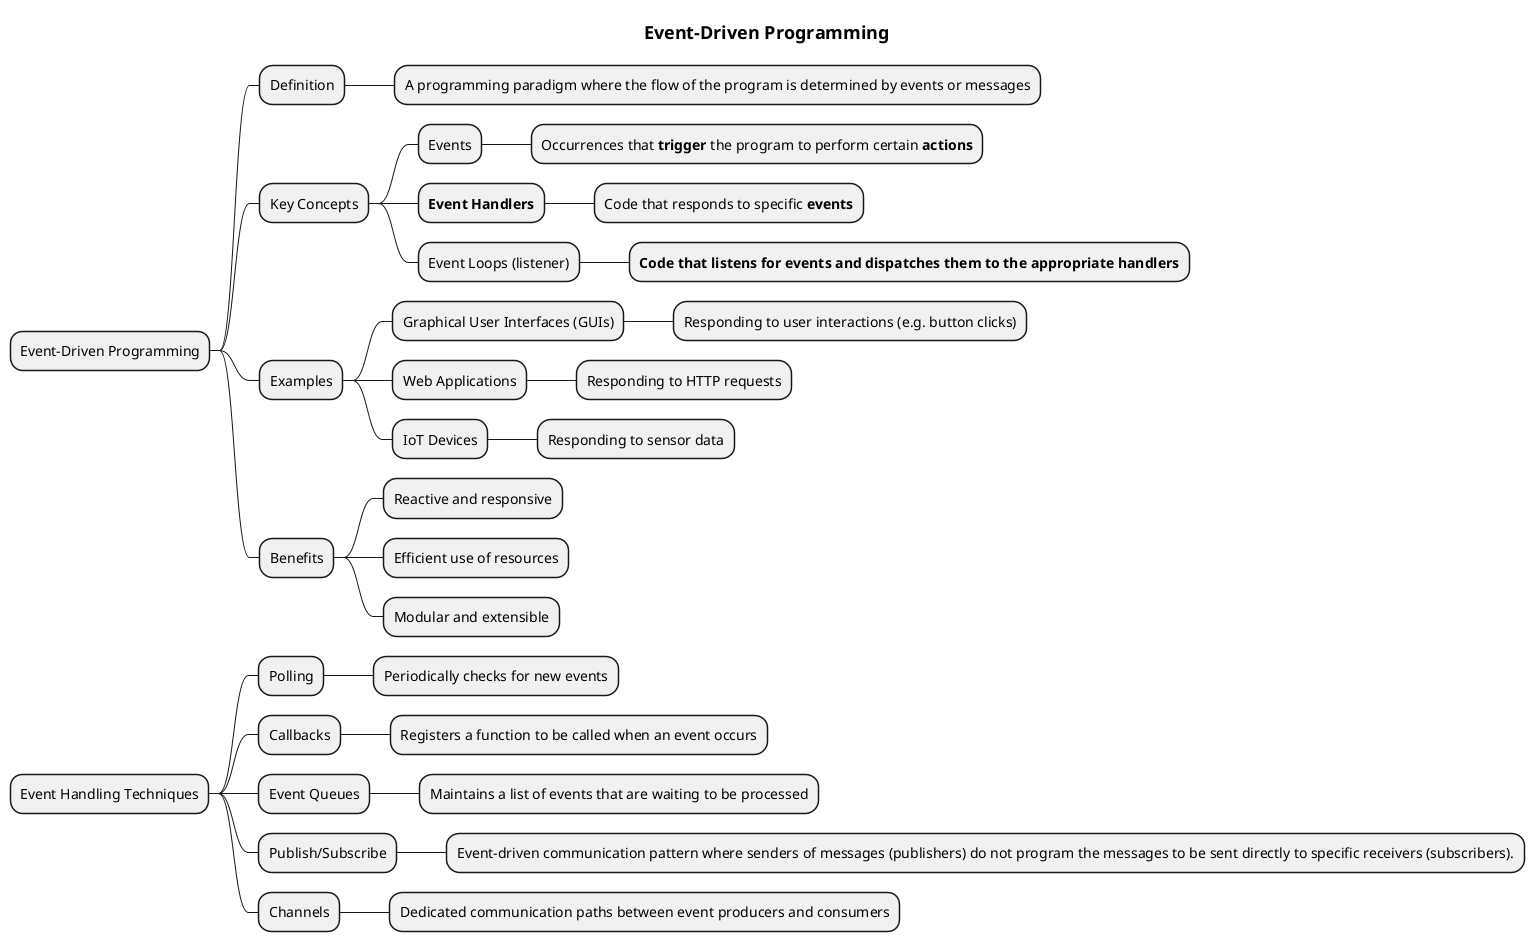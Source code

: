 @startmindmap
title = Event-Driven Programming

* Event-Driven Programming
** Definition
*** A programming paradigm where the flow of the program is determined by events or messages
** Key Concepts
*** Events
**** Occurrences that **trigger** the program to perform certain **actions**
*** **Event Handlers**
**** Code that responds to specific **events**
*** Event Loops (listener)
**** **Code that listens for events and dispatches them to the appropriate handlers**
** Examples
*** Graphical User Interfaces (GUIs)
**** Responding to user interactions (e.g. button clicks)
*** Web Applications
**** Responding to HTTP requests
*** IoT Devices
**** Responding to sensor data
** Benefits
*** Reactive and responsive
*** Efficient use of resources
*** Modular and extensible

* Event Handling Techniques
** Polling
*** Periodically checks for new events
** Callbacks
*** Registers a function to be called when an event occurs
** Event Queues
*** Maintains a list of events that are waiting to be processed
** Publish/Subscribe
*** Event-driven communication pattern where senders of messages (publishers) do not program the messages to be sent directly to specific receivers (subscribers).
** Channels
*** Dedicated communication paths between event producers and consumers

@endmindmap

